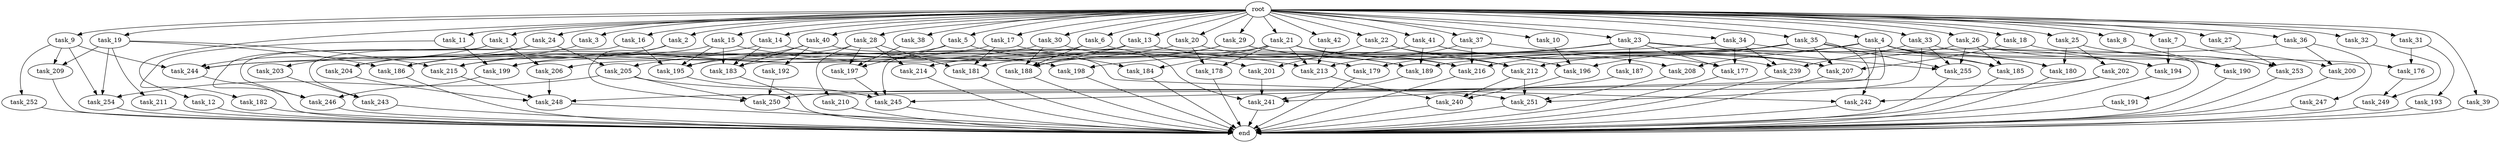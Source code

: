 digraph G {
  root [size="0.000000"];
  task_1 [size="102.400000"];
  task_2 [size="102.400000"];
  task_3 [size="102.400000"];
  task_4 [size="102.400000"];
  task_5 [size="102.400000"];
  task_6 [size="102.400000"];
  task_7 [size="102.400000"];
  task_8 [size="102.400000"];
  task_9 [size="102.400000"];
  task_10 [size="102.400000"];
  task_11 [size="102.400000"];
  task_12 [size="102.400000"];
  task_13 [size="102.400000"];
  task_14 [size="102.400000"];
  task_15 [size="102.400000"];
  task_16 [size="102.400000"];
  task_17 [size="102.400000"];
  task_18 [size="102.400000"];
  task_19 [size="102.400000"];
  task_20 [size="102.400000"];
  task_21 [size="102.400000"];
  task_22 [size="102.400000"];
  task_23 [size="102.400000"];
  task_24 [size="102.400000"];
  task_25 [size="102.400000"];
  task_26 [size="102.400000"];
  task_27 [size="102.400000"];
  task_28 [size="102.400000"];
  task_29 [size="102.400000"];
  task_30 [size="102.400000"];
  task_31 [size="102.400000"];
  task_32 [size="102.400000"];
  task_33 [size="102.400000"];
  task_34 [size="102.400000"];
  task_35 [size="102.400000"];
  task_36 [size="102.400000"];
  task_37 [size="102.400000"];
  task_38 [size="102.400000"];
  task_39 [size="102.400000"];
  task_40 [size="102.400000"];
  task_41 [size="102.400000"];
  task_42 [size="102.400000"];
  task_176 [size="11166914969.600000"];
  task_177 [size="32641751449.600002"];
  task_178 [size="89335319756.800003"];
  task_179 [size="76450417868.800003"];
  task_180 [size="14602888806.400002"];
  task_181 [size="80745385164.800003"];
  task_182 [size="85899345920.000000"];
  task_183 [size="158913789952.000000"];
  task_184 [size="24910810316.800003"];
  task_185 [size="18897856102.400002"];
  task_186 [size="84181359001.600006"];
  task_187 [size="21474836480.000000"];
  task_188 [size="149464861900.800018"];
  task_189 [size="201004469452.800018"];
  task_190 [size="62706522521.600006"];
  task_191 [size="7730941132.800000"];
  task_192 [size="69578470195.199997"];
  task_193 [size="7730941132.800000"];
  task_194 [size="149464861900.800018"];
  task_195 [size="265428978892.800018"];
  task_196 [size="80745385164.800003"];
  task_197 [size="32641751449.600002"];
  task_198 [size="52398601011.200005"];
  task_199 [size="110810156236.800003"];
  task_200 [size="127990025420.800003"];
  task_201 [size="73014444032.000000"];
  task_202 [size="7730941132.800000"];
  task_203 [size="30923764531.200001"];
  task_204 [size="38654705664.000000"];
  task_205 [size="34359738368.000000"];
  task_206 [size="58411555225.600006"];
  task_207 [size="115964116992.000000"];
  task_208 [size="73014444032.000000"];
  task_209 [size="6871947673.600000"];
  task_210 [size="7730941132.800000"];
  task_211 [size="3435973836.800000"];
  task_212 [size="150323855360.000000"];
  task_213 [size="149464861900.800018"];
  task_214 [size="77309411328.000000"];
  task_215 [size="28346784153.600002"];
  task_216 [size="31782757990.400002"];
  task_239 [size="119400090828.800003"];
  task_240 [size="90194313216.000000"];
  task_241 [size="101361228185.600006"];
  task_242 [size="158913789952.000000"];
  task_243 [size="124554051584.000000"];
  task_244 [size="69578470195.199997"];
  task_245 [size="92771293593.600006"];
  task_246 [size="55834574848.000000"];
  task_247 [size="42090679500.800003"];
  task_248 [size="28346784153.600002"];
  task_249 [size="155477816115.200012"];
  task_250 [size="249108103168.000000"];
  task_251 [size="191555541401.600006"];
  task_252 [size="3435973836.800000"];
  task_253 [size="60129542144.000000"];
  task_254 [size="92771293593.600006"];
  task_255 [size="74732430950.400009"];
  end [size="0.000000"];

  root -> task_1 [size="1.000000"];
  root -> task_2 [size="1.000000"];
  root -> task_3 [size="1.000000"];
  root -> task_4 [size="1.000000"];
  root -> task_5 [size="1.000000"];
  root -> task_6 [size="1.000000"];
  root -> task_7 [size="1.000000"];
  root -> task_8 [size="1.000000"];
  root -> task_9 [size="1.000000"];
  root -> task_10 [size="1.000000"];
  root -> task_11 [size="1.000000"];
  root -> task_12 [size="1.000000"];
  root -> task_13 [size="1.000000"];
  root -> task_14 [size="1.000000"];
  root -> task_15 [size="1.000000"];
  root -> task_16 [size="1.000000"];
  root -> task_17 [size="1.000000"];
  root -> task_18 [size="1.000000"];
  root -> task_19 [size="1.000000"];
  root -> task_20 [size="1.000000"];
  root -> task_21 [size="1.000000"];
  root -> task_22 [size="1.000000"];
  root -> task_23 [size="1.000000"];
  root -> task_24 [size="1.000000"];
  root -> task_25 [size="1.000000"];
  root -> task_26 [size="1.000000"];
  root -> task_27 [size="1.000000"];
  root -> task_28 [size="1.000000"];
  root -> task_29 [size="1.000000"];
  root -> task_30 [size="1.000000"];
  root -> task_31 [size="1.000000"];
  root -> task_32 [size="1.000000"];
  root -> task_33 [size="1.000000"];
  root -> task_34 [size="1.000000"];
  root -> task_35 [size="1.000000"];
  root -> task_36 [size="1.000000"];
  root -> task_37 [size="1.000000"];
  root -> task_38 [size="1.000000"];
  root -> task_39 [size="1.000000"];
  root -> task_40 [size="1.000000"];
  root -> task_41 [size="1.000000"];
  root -> task_42 [size="1.000000"];
  task_1 -> task_206 [size="33554432.000000"];
  task_1 -> task_244 [size="33554432.000000"];
  task_1 -> task_246 [size="33554432.000000"];
  task_2 -> task_186 [size="679477248.000000"];
  task_2 -> task_250 [size="679477248.000000"];
  task_3 -> task_204 [size="75497472.000000"];
  task_4 -> task_176 [size="33554432.000000"];
  task_4 -> task_180 [size="33554432.000000"];
  task_4 -> task_185 [size="33554432.000000"];
  task_4 -> task_208 [size="33554432.000000"];
  task_4 -> task_216 [size="33554432.000000"];
  task_4 -> task_245 [size="33554432.000000"];
  task_4 -> task_248 [size="33554432.000000"];
  task_5 -> task_184 [size="209715200.000000"];
  task_5 -> task_197 [size="209715200.000000"];
  task_5 -> task_215 [size="209715200.000000"];
  task_6 -> task_179 [size="536870912.000000"];
  task_6 -> task_188 [size="536870912.000000"];
  task_6 -> task_206 [size="536870912.000000"];
  task_7 -> task_194 [size="838860800.000000"];
  task_7 -> task_200 [size="838860800.000000"];
  task_8 -> task_190 [size="536870912.000000"];
  task_9 -> task_209 [size="33554432.000000"];
  task_9 -> task_244 [size="33554432.000000"];
  task_9 -> task_252 [size="33554432.000000"];
  task_9 -> task_254 [size="33554432.000000"];
  task_10 -> task_196 [size="75497472.000000"];
  task_11 -> task_182 [size="838860800.000000"];
  task_11 -> task_199 [size="838860800.000000"];
  task_12 -> end [size="1.000000"];
  task_13 -> task_188 [size="33554432.000000"];
  task_13 -> task_189 [size="33554432.000000"];
  task_13 -> task_205 [size="33554432.000000"];
  task_13 -> task_216 [size="33554432.000000"];
  task_13 -> task_245 [size="33554432.000000"];
  task_14 -> task_183 [size="301989888.000000"];
  task_14 -> task_198 [size="301989888.000000"];
  task_14 -> task_204 [size="301989888.000000"];
  task_15 -> task_183 [size="536870912.000000"];
  task_15 -> task_195 [size="536870912.000000"];
  task_15 -> task_213 [size="536870912.000000"];
  task_15 -> task_244 [size="536870912.000000"];
  task_16 -> task_195 [size="536870912.000000"];
  task_16 -> task_243 [size="536870912.000000"];
  task_17 -> task_181 [size="33554432.000000"];
  task_17 -> task_186 [size="33554432.000000"];
  task_17 -> task_201 [size="33554432.000000"];
  task_18 -> task_207 [size="209715200.000000"];
  task_18 -> task_253 [size="209715200.000000"];
  task_19 -> task_186 [size="33554432.000000"];
  task_19 -> task_209 [size="33554432.000000"];
  task_19 -> task_211 [size="33554432.000000"];
  task_19 -> task_215 [size="33554432.000000"];
  task_19 -> task_254 [size="33554432.000000"];
  task_20 -> task_178 [size="838860800.000000"];
  task_20 -> task_189 [size="838860800.000000"];
  task_20 -> task_195 [size="838860800.000000"];
  task_21 -> task_177 [size="33554432.000000"];
  task_21 -> task_178 [size="33554432.000000"];
  task_21 -> task_184 [size="33554432.000000"];
  task_21 -> task_212 [size="33554432.000000"];
  task_21 -> task_213 [size="33554432.000000"];
  task_21 -> task_215 [size="33554432.000000"];
  task_21 -> task_216 [size="33554432.000000"];
  task_22 -> task_196 [size="679477248.000000"];
  task_22 -> task_201 [size="679477248.000000"];
  task_22 -> task_212 [size="679477248.000000"];
  task_23 -> task_177 [size="209715200.000000"];
  task_23 -> task_179 [size="209715200.000000"];
  task_23 -> task_187 [size="209715200.000000"];
  task_23 -> task_194 [size="209715200.000000"];
  task_23 -> task_198 [size="209715200.000000"];
  task_23 -> task_255 [size="209715200.000000"];
  task_24 -> task_203 [size="301989888.000000"];
  task_24 -> task_205 [size="301989888.000000"];
  task_24 -> task_246 [size="301989888.000000"];
  task_25 -> task_180 [size="75497472.000000"];
  task_25 -> task_202 [size="75497472.000000"];
  task_25 -> task_253 [size="75497472.000000"];
  task_26 -> task_185 [size="75497472.000000"];
  task_26 -> task_190 [size="75497472.000000"];
  task_26 -> task_191 [size="75497472.000000"];
  task_26 -> task_212 [size="75497472.000000"];
  task_26 -> task_255 [size="75497472.000000"];
  task_27 -> task_253 [size="301989888.000000"];
  task_28 -> task_181 [size="75497472.000000"];
  task_28 -> task_186 [size="75497472.000000"];
  task_28 -> task_197 [size="75497472.000000"];
  task_28 -> task_210 [size="75497472.000000"];
  task_28 -> task_214 [size="75497472.000000"];
  task_29 -> task_188 [size="679477248.000000"];
  task_29 -> task_208 [size="679477248.000000"];
  task_29 -> task_212 [size="679477248.000000"];
  task_29 -> task_214 [size="679477248.000000"];
  task_30 -> task_188 [size="209715200.000000"];
  task_30 -> task_199 [size="209715200.000000"];
  task_30 -> task_241 [size="209715200.000000"];
  task_31 -> task_176 [size="75497472.000000"];
  task_31 -> task_193 [size="75497472.000000"];
  task_32 -> task_249 [size="838860800.000000"];
  task_33 -> task_194 [size="411041792.000000"];
  task_33 -> task_239 [size="411041792.000000"];
  task_33 -> task_251 [size="411041792.000000"];
  task_33 -> task_255 [size="411041792.000000"];
  task_34 -> task_177 [size="75497472.000000"];
  task_34 -> task_185 [size="75497472.000000"];
  task_34 -> task_239 [size="75497472.000000"];
  task_34 -> task_244 [size="75497472.000000"];
  task_35 -> task_180 [size="33554432.000000"];
  task_35 -> task_183 [size="33554432.000000"];
  task_35 -> task_196 [size="33554432.000000"];
  task_35 -> task_199 [size="33554432.000000"];
  task_35 -> task_207 [size="33554432.000000"];
  task_35 -> task_242 [size="33554432.000000"];
  task_35 -> task_255 [size="33554432.000000"];
  task_36 -> task_189 [size="411041792.000000"];
  task_36 -> task_200 [size="411041792.000000"];
  task_36 -> task_247 [size="411041792.000000"];
  task_37 -> task_207 [size="209715200.000000"];
  task_37 -> task_213 [size="209715200.000000"];
  task_37 -> task_216 [size="209715200.000000"];
  task_38 -> task_197 [size="33554432.000000"];
  task_39 -> end [size="1.000000"];
  task_40 -> task_183 [size="679477248.000000"];
  task_40 -> task_192 [size="679477248.000000"];
  task_40 -> task_195 [size="679477248.000000"];
  task_40 -> task_242 [size="679477248.000000"];
  task_41 -> task_181 [size="679477248.000000"];
  task_41 -> task_189 [size="679477248.000000"];
  task_41 -> task_207 [size="679477248.000000"];
  task_41 -> task_239 [size="679477248.000000"];
  task_42 -> task_213 [size="679477248.000000"];
  task_176 -> task_249 [size="679477248.000000"];
  task_177 -> end [size="1.000000"];
  task_178 -> end [size="1.000000"];
  task_179 -> end [size="1.000000"];
  task_180 -> end [size="1.000000"];
  task_181 -> end [size="1.000000"];
  task_182 -> end [size="1.000000"];
  task_183 -> end [size="1.000000"];
  task_184 -> end [size="1.000000"];
  task_185 -> end [size="1.000000"];
  task_186 -> end [size="1.000000"];
  task_187 -> task_241 [size="33554432.000000"];
  task_188 -> end [size="1.000000"];
  task_189 -> task_241 [size="209715200.000000"];
  task_190 -> end [size="1.000000"];
  task_191 -> end [size="1.000000"];
  task_192 -> task_250 [size="75497472.000000"];
  task_193 -> end [size="1.000000"];
  task_194 -> end [size="1.000000"];
  task_195 -> task_245 [size="301989888.000000"];
  task_196 -> task_240 [size="134217728.000000"];
  task_197 -> task_245 [size="536870912.000000"];
  task_198 -> end [size="1.000000"];
  task_199 -> task_246 [size="209715200.000000"];
  task_200 -> end [size="1.000000"];
  task_201 -> task_241 [size="536870912.000000"];
  task_202 -> task_242 [size="838860800.000000"];
  task_202 -> task_250 [size="838860800.000000"];
  task_203 -> task_243 [size="679477248.000000"];
  task_204 -> task_248 [size="134217728.000000"];
  task_205 -> task_250 [size="838860800.000000"];
  task_205 -> task_251 [size="838860800.000000"];
  task_205 -> task_254 [size="838860800.000000"];
  task_206 -> task_248 [size="33554432.000000"];
  task_207 -> end [size="1.000000"];
  task_208 -> task_251 [size="411041792.000000"];
  task_209 -> end [size="1.000000"];
  task_210 -> end [size="1.000000"];
  task_211 -> end [size="1.000000"];
  task_212 -> task_240 [size="209715200.000000"];
  task_212 -> task_251 [size="209715200.000000"];
  task_213 -> task_240 [size="536870912.000000"];
  task_214 -> end [size="1.000000"];
  task_215 -> task_248 [size="75497472.000000"];
  task_216 -> end [size="1.000000"];
  task_239 -> end [size="1.000000"];
  task_240 -> end [size="1.000000"];
  task_241 -> end [size="1.000000"];
  task_242 -> end [size="1.000000"];
  task_243 -> end [size="1.000000"];
  task_244 -> end [size="1.000000"];
  task_245 -> end [size="1.000000"];
  task_246 -> end [size="1.000000"];
  task_247 -> end [size="1.000000"];
  task_248 -> end [size="1.000000"];
  task_249 -> end [size="1.000000"];
  task_250 -> end [size="1.000000"];
  task_251 -> end [size="1.000000"];
  task_252 -> end [size="1.000000"];
  task_253 -> end [size="1.000000"];
  task_254 -> end [size="1.000000"];
  task_255 -> end [size="1.000000"];
}
